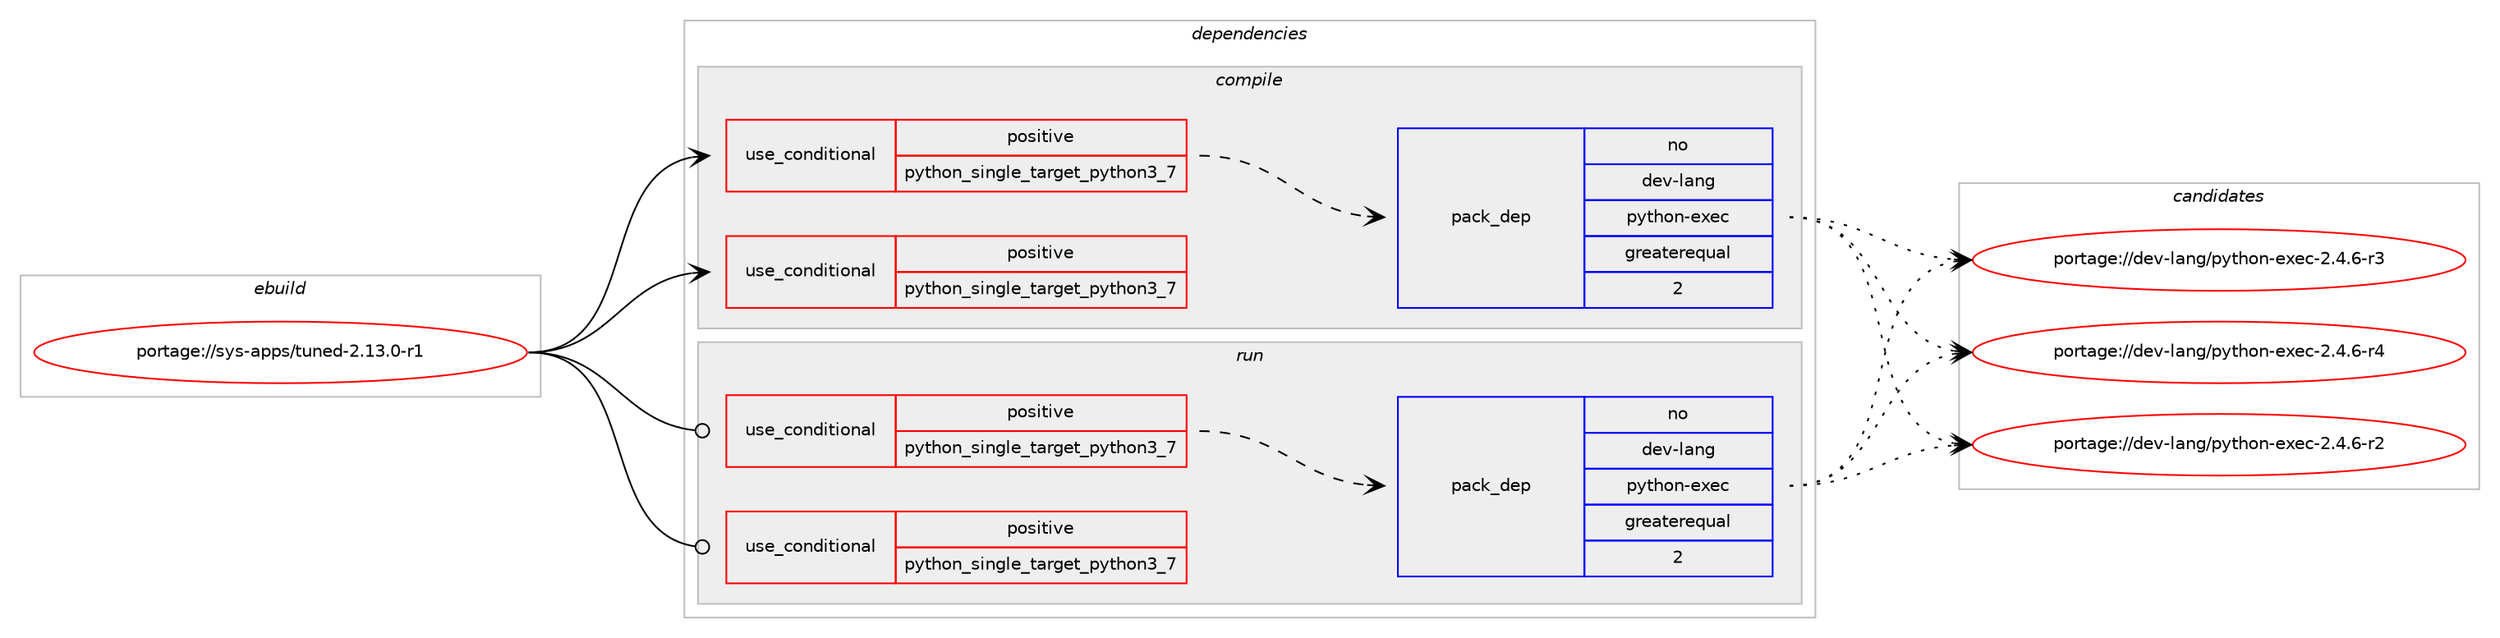 digraph prolog {

# *************
# Graph options
# *************

newrank=true;
concentrate=true;
compound=true;
graph [rankdir=LR,fontname=Helvetica,fontsize=10,ranksep=1.5];#, ranksep=2.5, nodesep=0.2];
edge  [arrowhead=vee];
node  [fontname=Helvetica,fontsize=10];

# **********
# The ebuild
# **********

subgraph cluster_leftcol {
color=gray;
rank=same;
label=<<i>ebuild</i>>;
id [label="portage://sys-apps/tuned-2.13.0-r1", color=red, width=4, href="../sys-apps/tuned-2.13.0-r1.svg"];
}

# ****************
# The dependencies
# ****************

subgraph cluster_midcol {
color=gray;
label=<<i>dependencies</i>>;
subgraph cluster_compile {
fillcolor="#eeeeee";
style=filled;
label=<<i>compile</i>>;
subgraph cond1723 {
dependency2545 [label=<<TABLE BORDER="0" CELLBORDER="1" CELLSPACING="0" CELLPADDING="4"><TR><TD ROWSPAN="3" CELLPADDING="10">use_conditional</TD></TR><TR><TD>positive</TD></TR><TR><TD>python_single_target_python3_7</TD></TR></TABLE>>, shape=none, color=red];
# *** BEGIN UNKNOWN DEPENDENCY TYPE (TODO) ***
# dependency2545 -> package_dependency(portage://sys-apps/tuned-2.13.0-r1,install,no,dev-lang,python,none,[,,],[slot(3.7)],[])
# *** END UNKNOWN DEPENDENCY TYPE (TODO) ***

subgraph pack776 {
dependency2546 [label=<<TABLE BORDER="0" CELLBORDER="1" CELLSPACING="0" CELLPADDING="4" WIDTH="220"><TR><TD ROWSPAN="6" CELLPADDING="30">pack_dep</TD></TR><TR><TD WIDTH="110">no</TD></TR><TR><TD>dev-lang</TD></TR><TR><TD>python-exec</TD></TR><TR><TD>greaterequal</TD></TR><TR><TD>2</TD></TR></TABLE>>, shape=none, color=blue];
}
dependency2545:e -> dependency2546:w [weight=20,style="dashed",arrowhead="vee"];
}
id:e -> dependency2545:w [weight=20,style="solid",arrowhead="vee"];
subgraph cond1724 {
dependency2547 [label=<<TABLE BORDER="0" CELLBORDER="1" CELLSPACING="0" CELLPADDING="4"><TR><TD ROWSPAN="3" CELLPADDING="10">use_conditional</TD></TR><TR><TD>positive</TD></TR><TR><TD>python_single_target_python3_7</TD></TR></TABLE>>, shape=none, color=red];
# *** BEGIN UNKNOWN DEPENDENCY TYPE (TODO) ***
# dependency2547 -> package_dependency(portage://sys-apps/tuned-2.13.0-r1,install,no,dev-python,configobj,none,[,,],[],[use(enable(python_targets_python3_7),negative)])
# *** END UNKNOWN DEPENDENCY TYPE (TODO) ***

# *** BEGIN UNKNOWN DEPENDENCY TYPE (TODO) ***
# dependency2547 -> package_dependency(portage://sys-apps/tuned-2.13.0-r1,install,no,dev-python,decorator,none,[,,],[],[use(enable(python_targets_python3_7),negative)])
# *** END UNKNOWN DEPENDENCY TYPE (TODO) ***

# *** BEGIN UNKNOWN DEPENDENCY TYPE (TODO) ***
# dependency2547 -> package_dependency(portage://sys-apps/tuned-2.13.0-r1,install,no,dev-python,pyudev,none,[,,],[],[use(enable(python_targets_python3_7),negative)])
# *** END UNKNOWN DEPENDENCY TYPE (TODO) ***

# *** BEGIN UNKNOWN DEPENDENCY TYPE (TODO) ***
# dependency2547 -> package_dependency(portage://sys-apps/tuned-2.13.0-r1,install,no,dev-python,dbus-python,none,[,,],[],[use(enable(python_targets_python3_7),negative)])
# *** END UNKNOWN DEPENDENCY TYPE (TODO) ***

# *** BEGIN UNKNOWN DEPENDENCY TYPE (TODO) ***
# dependency2547 -> package_dependency(portage://sys-apps/tuned-2.13.0-r1,install,no,dev-python,pygobject,none,[,,],[slot(3)],[use(enable(python_targets_python3_7),negative)])
# *** END UNKNOWN DEPENDENCY TYPE (TODO) ***

# *** BEGIN UNKNOWN DEPENDENCY TYPE (TODO) ***
# dependency2547 -> package_dependency(portage://sys-apps/tuned-2.13.0-r1,install,no,dev-python,python-linux-procfs,none,[,,],[],[use(enable(python_targets_python3_7),negative)])
# *** END UNKNOWN DEPENDENCY TYPE (TODO) ***

}
id:e -> dependency2547:w [weight=20,style="solid",arrowhead="vee"];
}
subgraph cluster_compileandrun {
fillcolor="#eeeeee";
style=filled;
label=<<i>compile and run</i>>;
}
subgraph cluster_run {
fillcolor="#eeeeee";
style=filled;
label=<<i>run</i>>;
subgraph cond1725 {
dependency2548 [label=<<TABLE BORDER="0" CELLBORDER="1" CELLSPACING="0" CELLPADDING="4"><TR><TD ROWSPAN="3" CELLPADDING="10">use_conditional</TD></TR><TR><TD>positive</TD></TR><TR><TD>python_single_target_python3_7</TD></TR></TABLE>>, shape=none, color=red];
# *** BEGIN UNKNOWN DEPENDENCY TYPE (TODO) ***
# dependency2548 -> package_dependency(portage://sys-apps/tuned-2.13.0-r1,run,no,dev-lang,python,none,[,,],[slot(3.7)],[])
# *** END UNKNOWN DEPENDENCY TYPE (TODO) ***

subgraph pack777 {
dependency2549 [label=<<TABLE BORDER="0" CELLBORDER="1" CELLSPACING="0" CELLPADDING="4" WIDTH="220"><TR><TD ROWSPAN="6" CELLPADDING="30">pack_dep</TD></TR><TR><TD WIDTH="110">no</TD></TR><TR><TD>dev-lang</TD></TR><TR><TD>python-exec</TD></TR><TR><TD>greaterequal</TD></TR><TR><TD>2</TD></TR></TABLE>>, shape=none, color=blue];
}
dependency2548:e -> dependency2549:w [weight=20,style="dashed",arrowhead="vee"];
}
id:e -> dependency2548:w [weight=20,style="solid",arrowhead="odot"];
subgraph cond1726 {
dependency2550 [label=<<TABLE BORDER="0" CELLBORDER="1" CELLSPACING="0" CELLPADDING="4"><TR><TD ROWSPAN="3" CELLPADDING="10">use_conditional</TD></TR><TR><TD>positive</TD></TR><TR><TD>python_single_target_python3_7</TD></TR></TABLE>>, shape=none, color=red];
# *** BEGIN UNKNOWN DEPENDENCY TYPE (TODO) ***
# dependency2550 -> package_dependency(portage://sys-apps/tuned-2.13.0-r1,run,no,dev-python,configobj,none,[,,],[],[use(enable(python_targets_python3_7),negative)])
# *** END UNKNOWN DEPENDENCY TYPE (TODO) ***

# *** BEGIN UNKNOWN DEPENDENCY TYPE (TODO) ***
# dependency2550 -> package_dependency(portage://sys-apps/tuned-2.13.0-r1,run,no,dev-python,decorator,none,[,,],[],[use(enable(python_targets_python3_7),negative)])
# *** END UNKNOWN DEPENDENCY TYPE (TODO) ***

# *** BEGIN UNKNOWN DEPENDENCY TYPE (TODO) ***
# dependency2550 -> package_dependency(portage://sys-apps/tuned-2.13.0-r1,run,no,dev-python,pyudev,none,[,,],[],[use(enable(python_targets_python3_7),negative)])
# *** END UNKNOWN DEPENDENCY TYPE (TODO) ***

# *** BEGIN UNKNOWN DEPENDENCY TYPE (TODO) ***
# dependency2550 -> package_dependency(portage://sys-apps/tuned-2.13.0-r1,run,no,dev-python,dbus-python,none,[,,],[],[use(enable(python_targets_python3_7),negative)])
# *** END UNKNOWN DEPENDENCY TYPE (TODO) ***

# *** BEGIN UNKNOWN DEPENDENCY TYPE (TODO) ***
# dependency2550 -> package_dependency(portage://sys-apps/tuned-2.13.0-r1,run,no,dev-python,pygobject,none,[,,],[slot(3)],[use(enable(python_targets_python3_7),negative)])
# *** END UNKNOWN DEPENDENCY TYPE (TODO) ***

# *** BEGIN UNKNOWN DEPENDENCY TYPE (TODO) ***
# dependency2550 -> package_dependency(portage://sys-apps/tuned-2.13.0-r1,run,no,dev-python,python-linux-procfs,none,[,,],[],[use(enable(python_targets_python3_7),negative)])
# *** END UNKNOWN DEPENDENCY TYPE (TODO) ***

}
id:e -> dependency2550:w [weight=20,style="solid",arrowhead="odot"];
# *** BEGIN UNKNOWN DEPENDENCY TYPE (TODO) ***
# id -> package_dependency(portage://sys-apps/tuned-2.13.0-r1,run,no,dev-util,systemtap,none,[,,],[],[])
# *** END UNKNOWN DEPENDENCY TYPE (TODO) ***

# *** BEGIN UNKNOWN DEPENDENCY TYPE (TODO) ***
# id -> package_dependency(portage://sys-apps/tuned-2.13.0-r1,run,no,sys-apps,dbus,none,[,,],[],[])
# *** END UNKNOWN DEPENDENCY TYPE (TODO) ***

# *** BEGIN UNKNOWN DEPENDENCY TYPE (TODO) ***
# id -> package_dependency(portage://sys-apps/tuned-2.13.0-r1,run,no,sys-apps,ethtool,none,[,,],[],[])
# *** END UNKNOWN DEPENDENCY TYPE (TODO) ***

# *** BEGIN UNKNOWN DEPENDENCY TYPE (TODO) ***
# id -> package_dependency(portage://sys-apps/tuned-2.13.0-r1,run,no,sys-power,powertop,none,[,,],[],[])
# *** END UNKNOWN DEPENDENCY TYPE (TODO) ***

}
}

# **************
# The candidates
# **************

subgraph cluster_choices {
rank=same;
color=gray;
label=<<i>candidates</i>>;

subgraph choice776 {
color=black;
nodesep=1;
choice10010111845108971101034711212111610411111045101120101994550465246544511450 [label="portage://dev-lang/python-exec-2.4.6-r2", color=red, width=4,href="../dev-lang/python-exec-2.4.6-r2.svg"];
choice10010111845108971101034711212111610411111045101120101994550465246544511451 [label="portage://dev-lang/python-exec-2.4.6-r3", color=red, width=4,href="../dev-lang/python-exec-2.4.6-r3.svg"];
choice10010111845108971101034711212111610411111045101120101994550465246544511452 [label="portage://dev-lang/python-exec-2.4.6-r4", color=red, width=4,href="../dev-lang/python-exec-2.4.6-r4.svg"];
dependency2546:e -> choice10010111845108971101034711212111610411111045101120101994550465246544511450:w [style=dotted,weight="100"];
dependency2546:e -> choice10010111845108971101034711212111610411111045101120101994550465246544511451:w [style=dotted,weight="100"];
dependency2546:e -> choice10010111845108971101034711212111610411111045101120101994550465246544511452:w [style=dotted,weight="100"];
}
subgraph choice777 {
color=black;
nodesep=1;
choice10010111845108971101034711212111610411111045101120101994550465246544511450 [label="portage://dev-lang/python-exec-2.4.6-r2", color=red, width=4,href="../dev-lang/python-exec-2.4.6-r2.svg"];
choice10010111845108971101034711212111610411111045101120101994550465246544511451 [label="portage://dev-lang/python-exec-2.4.6-r3", color=red, width=4,href="../dev-lang/python-exec-2.4.6-r3.svg"];
choice10010111845108971101034711212111610411111045101120101994550465246544511452 [label="portage://dev-lang/python-exec-2.4.6-r4", color=red, width=4,href="../dev-lang/python-exec-2.4.6-r4.svg"];
dependency2549:e -> choice10010111845108971101034711212111610411111045101120101994550465246544511450:w [style=dotted,weight="100"];
dependency2549:e -> choice10010111845108971101034711212111610411111045101120101994550465246544511451:w [style=dotted,weight="100"];
dependency2549:e -> choice10010111845108971101034711212111610411111045101120101994550465246544511452:w [style=dotted,weight="100"];
}
}

}
